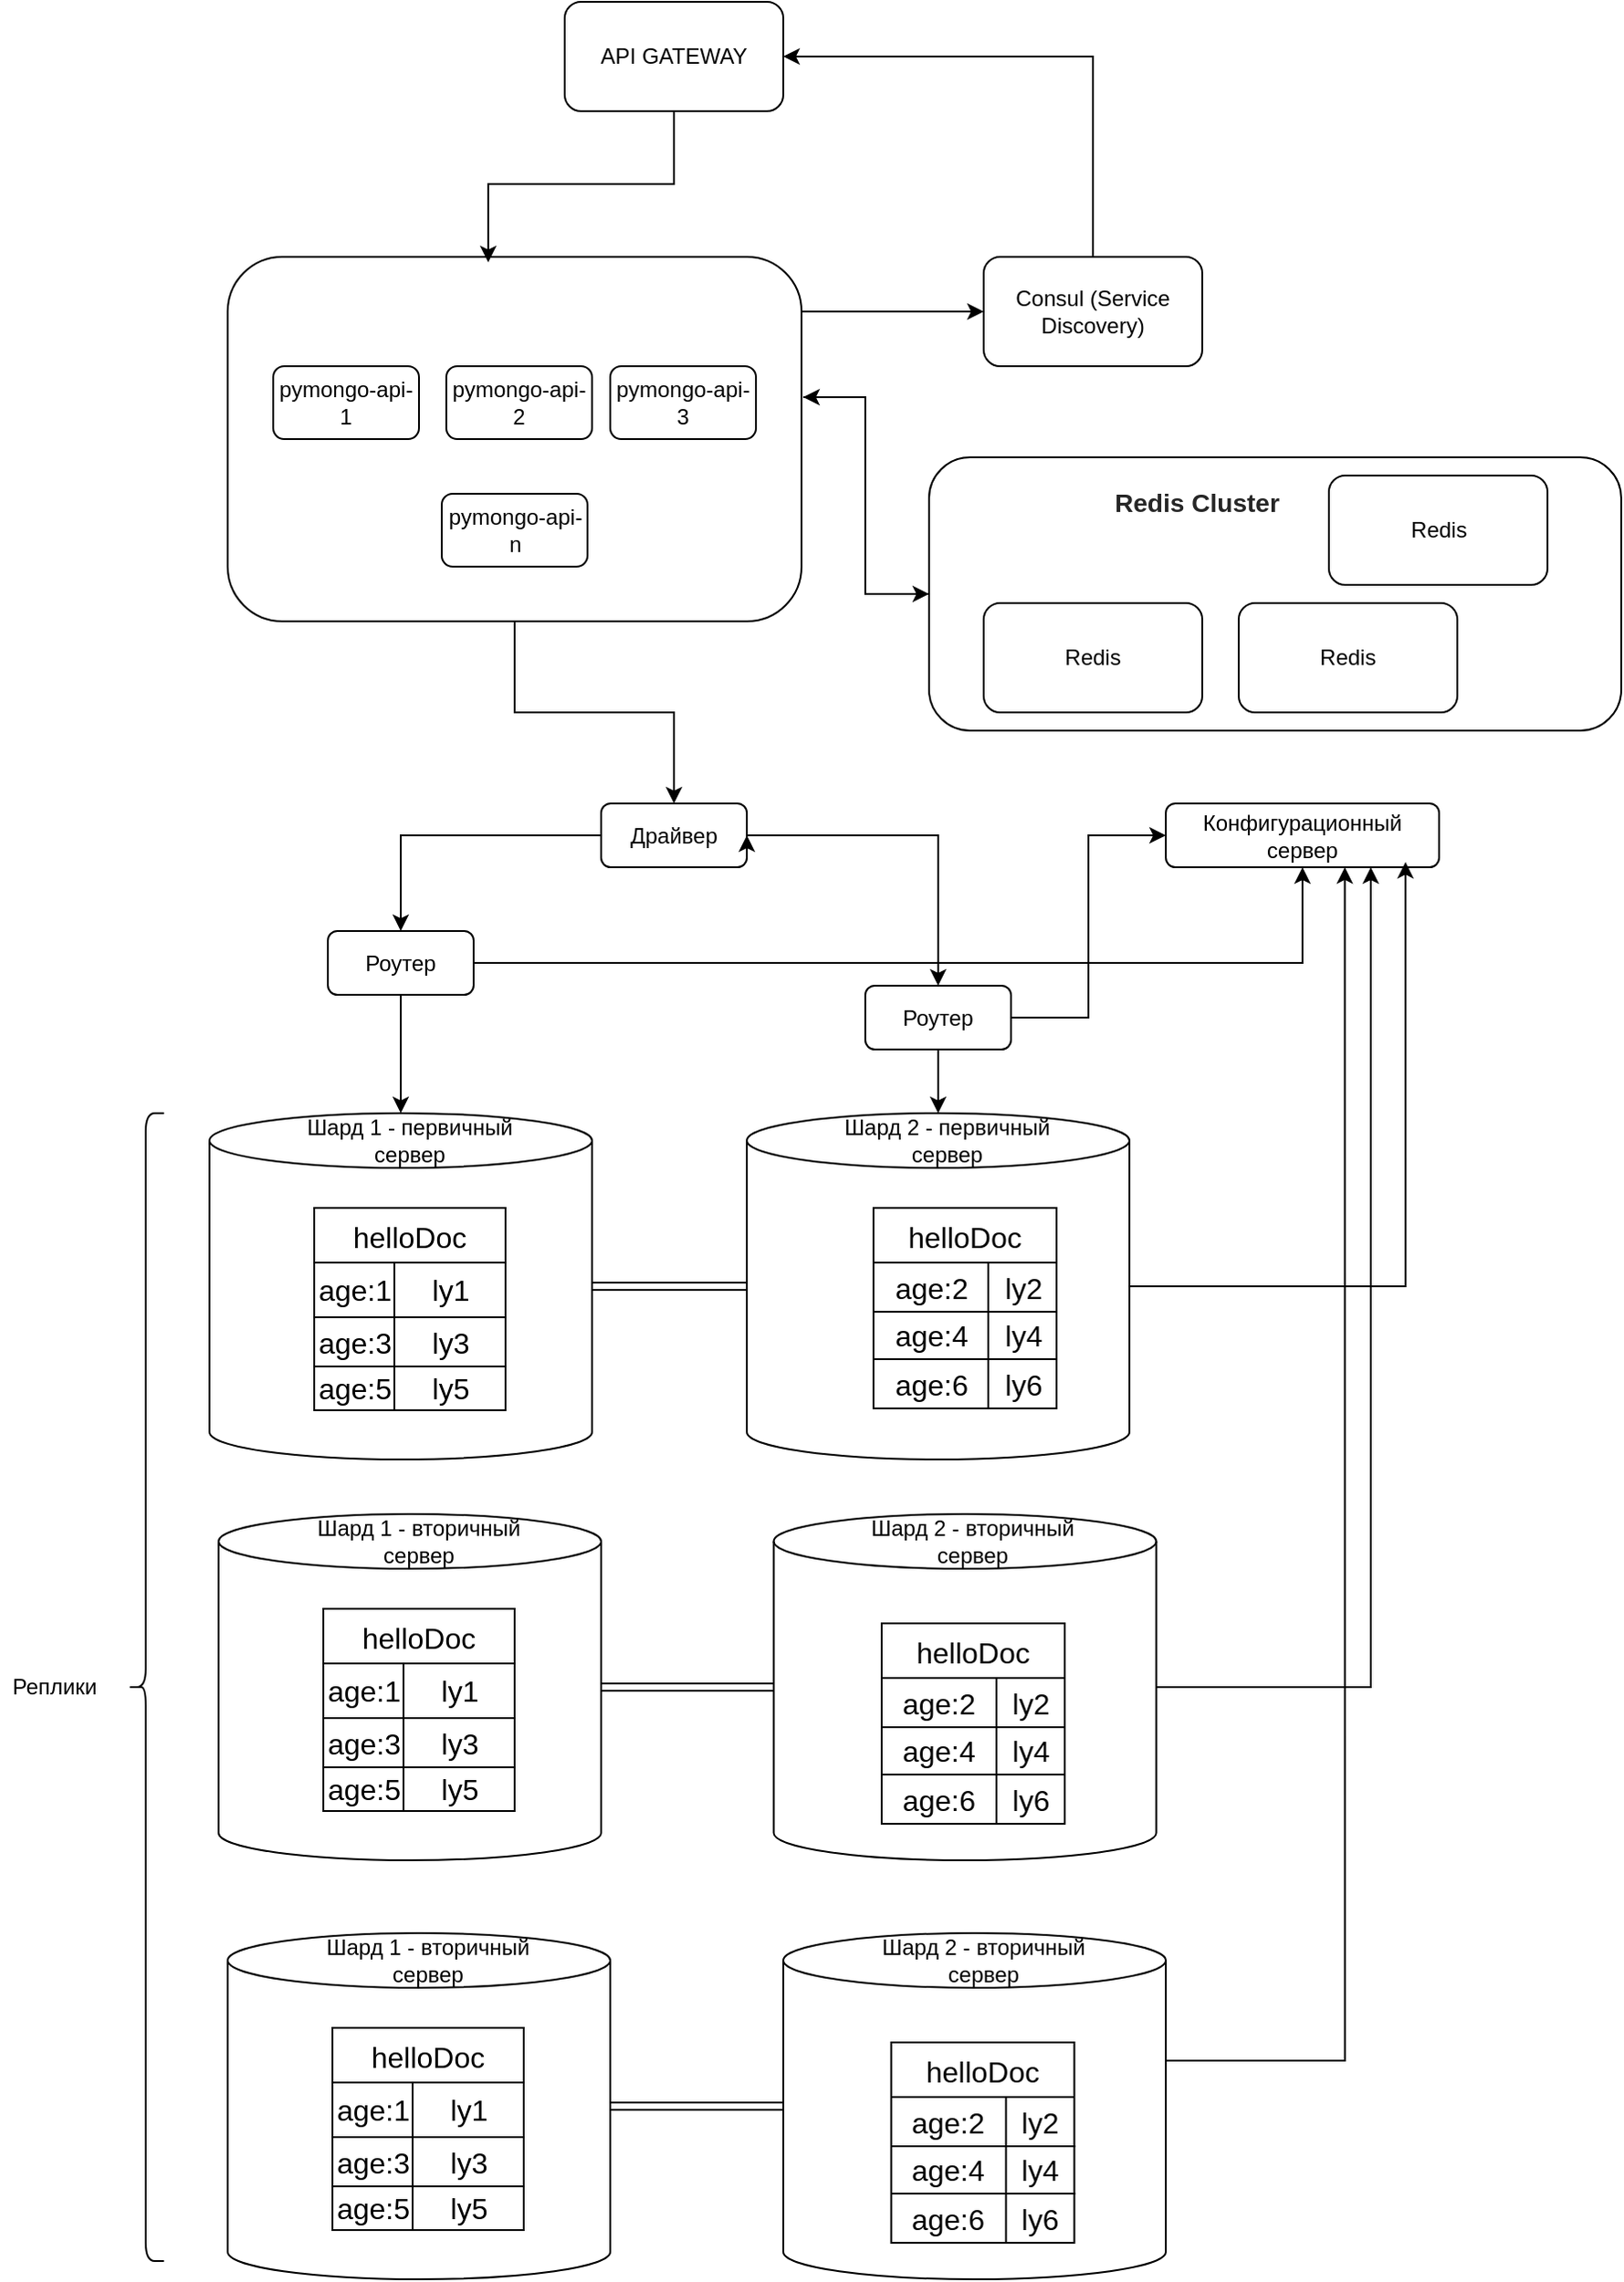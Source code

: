 <mxfile version="26.0.9">
  <diagram name="Page-1" id="-H_mtQnk-PTXWXPvYvuk">
    <mxGraphModel dx="1258" dy="2293" grid="1" gridSize="10" guides="1" tooltips="1" connect="1" arrows="1" fold="1" page="1" pageScale="1" pageWidth="1169" pageHeight="827" math="0" shadow="0">
      <root>
        <mxCell id="0" />
        <mxCell id="1" parent="0" />
        <mxCell id="Q93zhfyF3jCMq2FZPv7L-8" style="edgeStyle=orthogonalEdgeStyle;rounded=0;orthogonalLoop=1;jettySize=auto;html=1;" edge="1" parent="1" source="Q93zhfyF3jCMq2FZPv7L-2" target="Q93zhfyF3jCMq2FZPv7L-7">
          <mxGeometry relative="1" as="geometry">
            <Array as="points">
              <mxPoint x="570" y="-190" />
              <mxPoint x="570" y="-190" />
            </Array>
          </mxGeometry>
        </mxCell>
        <mxCell id="Q93zhfyF3jCMq2FZPv7L-2" value="" style="rounded=1;whiteSpace=wrap;html=1;" vertex="1" parent="1">
          <mxGeometry x="175" y="-220" width="315" height="200" as="geometry" />
        </mxCell>
        <mxCell id="MkLCPHEsa8idqYGvZBbp-2" value="" style="rounded=1;whiteSpace=wrap;html=1;" parent="1" vertex="1">
          <mxGeometry x="560" y="-110" width="380" height="150" as="geometry" />
        </mxCell>
        <mxCell id="ByMqFv9Bi4hKXvn-hJ8M-213" style="edgeStyle=orthogonalEdgeStyle;rounded=0;orthogonalLoop=1;jettySize=auto;html=1;shape=link;" parent="1" source="zA23MoTUsTF4_91t8viU-2" target="ByMqFv9Bi4hKXvn-hJ8M-105" edge="1">
          <mxGeometry relative="1" as="geometry" />
        </mxCell>
        <mxCell id="zA23MoTUsTF4_91t8viU-2" value="" style="shape=cylinder3;whiteSpace=wrap;html=1;boundedLbl=1;backgroundOutline=1;size=15;" parent="1" vertex="1">
          <mxGeometry x="165" y="250" width="210" height="190" as="geometry" />
        </mxCell>
        <mxCell id="ByMqFv9Bi4hKXvn-hJ8M-122" value="" style="edgeStyle=orthogonalEdgeStyle;rounded=0;orthogonalLoop=1;jettySize=auto;html=1;exitX=0.5;exitY=1;exitDx=0;exitDy=0;" parent="1" source="Q93zhfyF3jCMq2FZPv7L-2" target="ByMqFv9Bi4hKXvn-hJ8M-119" edge="1">
          <mxGeometry relative="1" as="geometry" />
        </mxCell>
        <mxCell id="MkLCPHEsa8idqYGvZBbp-6" style="edgeStyle=orthogonalEdgeStyle;rounded=0;orthogonalLoop=1;jettySize=auto;html=1;exitX=1.003;exitY=0.385;exitDx=0;exitDy=0;exitPerimeter=0;" parent="1" source="Q93zhfyF3jCMq2FZPv7L-2" target="MkLCPHEsa8idqYGvZBbp-2" edge="1">
          <mxGeometry relative="1" as="geometry">
            <mxPoint x="510" y="-139" as="sourcePoint" />
          </mxGeometry>
        </mxCell>
        <mxCell id="zA23MoTUsTF4_91t8viU-3" value="pymongo-api-3" style="rounded=1;whiteSpace=wrap;html=1;" parent="1" vertex="1">
          <mxGeometry x="385" y="-160" width="80" height="40" as="geometry" />
        </mxCell>
        <mxCell id="ByMqFv9Bi4hKXvn-hJ8M-29" value="helloDoc" style="shape=table;startSize=30;container=1;collapsible=0;childLayout=tableLayout;strokeColor=default;fontSize=16;" parent="1" vertex="1">
          <mxGeometry x="222.5" y="302" width="105" height="111" as="geometry" />
        </mxCell>
        <mxCell id="ByMqFv9Bi4hKXvn-hJ8M-30" value="" style="shape=tableRow;horizontal=0;startSize=0;swimlaneHead=0;swimlaneBody=0;strokeColor=inherit;top=0;left=0;bottom=0;right=0;collapsible=0;dropTarget=0;fillColor=none;points=[[0,0.5],[1,0.5]];portConstraint=eastwest;fontSize=16;" parent="ByMqFv9Bi4hKXvn-hJ8M-29" vertex="1">
          <mxGeometry y="30" width="105" height="30" as="geometry" />
        </mxCell>
        <mxCell id="ByMqFv9Bi4hKXvn-hJ8M-31" value="age:1" style="shape=partialRectangle;html=1;whiteSpace=wrap;connectable=0;strokeColor=inherit;overflow=hidden;fillColor=none;top=0;left=0;bottom=0;right=0;pointerEvents=1;fontSize=16;" parent="ByMqFv9Bi4hKXvn-hJ8M-30" vertex="1">
          <mxGeometry width="44" height="30" as="geometry">
            <mxRectangle width="44" height="30" as="alternateBounds" />
          </mxGeometry>
        </mxCell>
        <mxCell id="ByMqFv9Bi4hKXvn-hJ8M-32" value="ly1" style="shape=partialRectangle;html=1;whiteSpace=wrap;connectable=0;strokeColor=inherit;overflow=hidden;fillColor=none;top=0;left=0;bottom=0;right=0;pointerEvents=1;fontSize=16;" parent="ByMqFv9Bi4hKXvn-hJ8M-30" vertex="1">
          <mxGeometry x="44" width="61" height="30" as="geometry">
            <mxRectangle width="61" height="30" as="alternateBounds" />
          </mxGeometry>
        </mxCell>
        <mxCell id="ByMqFv9Bi4hKXvn-hJ8M-34" value="" style="shape=tableRow;horizontal=0;startSize=0;swimlaneHead=0;swimlaneBody=0;strokeColor=inherit;top=0;left=0;bottom=0;right=0;collapsible=0;dropTarget=0;fillColor=none;points=[[0,0.5],[1,0.5]];portConstraint=eastwest;fontSize=16;" parent="ByMqFv9Bi4hKXvn-hJ8M-29" vertex="1">
          <mxGeometry y="60" width="105" height="27" as="geometry" />
        </mxCell>
        <mxCell id="ByMqFv9Bi4hKXvn-hJ8M-35" value="age:3" style="shape=partialRectangle;html=1;whiteSpace=wrap;connectable=0;strokeColor=inherit;overflow=hidden;fillColor=none;top=0;left=0;bottom=0;right=0;pointerEvents=1;fontSize=16;" parent="ByMqFv9Bi4hKXvn-hJ8M-34" vertex="1">
          <mxGeometry width="44" height="27" as="geometry">
            <mxRectangle width="44" height="27" as="alternateBounds" />
          </mxGeometry>
        </mxCell>
        <mxCell id="ByMqFv9Bi4hKXvn-hJ8M-36" value="ly3" style="shape=partialRectangle;html=1;whiteSpace=wrap;connectable=0;strokeColor=inherit;overflow=hidden;fillColor=none;top=0;left=0;bottom=0;right=0;pointerEvents=1;fontSize=16;" parent="ByMqFv9Bi4hKXvn-hJ8M-34" vertex="1">
          <mxGeometry x="44" width="61" height="27" as="geometry">
            <mxRectangle width="61" height="27" as="alternateBounds" />
          </mxGeometry>
        </mxCell>
        <mxCell id="ByMqFv9Bi4hKXvn-hJ8M-38" value="" style="shape=tableRow;horizontal=0;startSize=0;swimlaneHead=0;swimlaneBody=0;strokeColor=inherit;top=0;left=0;bottom=0;right=0;collapsible=0;dropTarget=0;fillColor=none;points=[[0,0.5],[1,0.5]];portConstraint=eastwest;fontSize=16;" parent="ByMqFv9Bi4hKXvn-hJ8M-29" vertex="1">
          <mxGeometry y="87" width="105" height="24" as="geometry" />
        </mxCell>
        <mxCell id="ByMqFv9Bi4hKXvn-hJ8M-39" value="age:5" style="shape=partialRectangle;html=1;whiteSpace=wrap;connectable=0;strokeColor=inherit;overflow=hidden;fillColor=none;top=0;left=0;bottom=0;right=0;pointerEvents=1;fontSize=16;" parent="ByMqFv9Bi4hKXvn-hJ8M-38" vertex="1">
          <mxGeometry width="44" height="24" as="geometry">
            <mxRectangle width="44" height="24" as="alternateBounds" />
          </mxGeometry>
        </mxCell>
        <mxCell id="ByMqFv9Bi4hKXvn-hJ8M-40" value="ly5" style="shape=partialRectangle;html=1;whiteSpace=wrap;connectable=0;strokeColor=inherit;overflow=hidden;fillColor=none;top=0;left=0;bottom=0;right=0;pointerEvents=1;fontSize=16;" parent="ByMqFv9Bi4hKXvn-hJ8M-38" vertex="1">
          <mxGeometry x="44" width="61" height="24" as="geometry">
            <mxRectangle width="61" height="24" as="alternateBounds" />
          </mxGeometry>
        </mxCell>
        <mxCell id="ByMqFv9Bi4hKXvn-hJ8M-96" value="Шард 1 - первичный сервер" style="text;strokeColor=none;align=center;fillColor=none;html=1;verticalAlign=middle;whiteSpace=wrap;rounded=0;" parent="1" vertex="1">
          <mxGeometry x="205" y="250" width="140" height="30" as="geometry" />
        </mxCell>
        <mxCell id="ByMqFv9Bi4hKXvn-hJ8M-105" value="" style="shape=cylinder3;whiteSpace=wrap;html=1;boundedLbl=1;backgroundOutline=1;size=15;" parent="1" vertex="1">
          <mxGeometry x="460" y="250" width="210" height="190" as="geometry" />
        </mxCell>
        <mxCell id="ByMqFv9Bi4hKXvn-hJ8M-42" value="helloDoc" style="shape=table;startSize=30;container=1;collapsible=0;childLayout=tableLayout;strokeColor=default;fontSize=16;" parent="1" vertex="1">
          <mxGeometry x="529.5" y="302" width="100.5" height="110" as="geometry" />
        </mxCell>
        <mxCell id="ByMqFv9Bi4hKXvn-hJ8M-58" value="" style="shape=tableRow;horizontal=0;startSize=0;swimlaneHead=0;swimlaneBody=0;strokeColor=inherit;top=0;left=0;bottom=0;right=0;collapsible=0;dropTarget=0;fillColor=none;points=[[0,0.5],[1,0.5]];portConstraint=eastwest;fontSize=16;" parent="ByMqFv9Bi4hKXvn-hJ8M-42" vertex="1">
          <mxGeometry y="30" width="100.5" height="27" as="geometry" />
        </mxCell>
        <mxCell id="ByMqFv9Bi4hKXvn-hJ8M-59" value="age:2" style="shape=partialRectangle;html=1;whiteSpace=wrap;connectable=0;strokeColor=inherit;overflow=hidden;fillColor=none;top=0;left=0;bottom=0;right=0;pointerEvents=1;fontSize=16;" parent="ByMqFv9Bi4hKXvn-hJ8M-58" vertex="1">
          <mxGeometry width="63" height="27" as="geometry">
            <mxRectangle width="63" height="27" as="alternateBounds" />
          </mxGeometry>
        </mxCell>
        <mxCell id="ByMqFv9Bi4hKXvn-hJ8M-60" value="ly2" style="shape=partialRectangle;html=1;whiteSpace=wrap;connectable=0;strokeColor=inherit;overflow=hidden;fillColor=none;top=0;left=0;bottom=0;right=0;pointerEvents=1;fontSize=16;" parent="ByMqFv9Bi4hKXvn-hJ8M-58" vertex="1">
          <mxGeometry x="63" width="38" height="27" as="geometry">
            <mxRectangle width="38" height="27" as="alternateBounds" />
          </mxGeometry>
        </mxCell>
        <mxCell id="ByMqFv9Bi4hKXvn-hJ8M-47" value="" style="shape=tableRow;horizontal=0;startSize=0;swimlaneHead=0;swimlaneBody=0;strokeColor=inherit;top=0;left=0;bottom=0;right=0;collapsible=0;dropTarget=0;fillColor=none;points=[[0,0.5],[1,0.5]];portConstraint=eastwest;fontSize=16;" parent="ByMqFv9Bi4hKXvn-hJ8M-42" vertex="1">
          <mxGeometry y="57" width="100.5" height="26" as="geometry" />
        </mxCell>
        <mxCell id="ByMqFv9Bi4hKXvn-hJ8M-48" value="age:4" style="shape=partialRectangle;html=1;whiteSpace=wrap;connectable=0;strokeColor=inherit;overflow=hidden;fillColor=none;top=0;left=0;bottom=0;right=0;pointerEvents=1;fontSize=16;" parent="ByMqFv9Bi4hKXvn-hJ8M-47" vertex="1">
          <mxGeometry width="63" height="26" as="geometry">
            <mxRectangle width="63" height="26" as="alternateBounds" />
          </mxGeometry>
        </mxCell>
        <mxCell id="ByMqFv9Bi4hKXvn-hJ8M-49" value="ly4" style="shape=partialRectangle;html=1;whiteSpace=wrap;connectable=0;strokeColor=inherit;overflow=hidden;fillColor=none;top=0;left=0;bottom=0;right=0;pointerEvents=1;fontSize=16;" parent="ByMqFv9Bi4hKXvn-hJ8M-47" vertex="1">
          <mxGeometry x="63" width="38" height="26" as="geometry">
            <mxRectangle width="38" height="26" as="alternateBounds" />
          </mxGeometry>
        </mxCell>
        <mxCell id="ByMqFv9Bi4hKXvn-hJ8M-51" value="" style="shape=tableRow;horizontal=0;startSize=0;swimlaneHead=0;swimlaneBody=0;strokeColor=inherit;top=0;left=0;bottom=0;right=0;collapsible=0;dropTarget=0;fillColor=none;points=[[0,0.5],[1,0.5]];portConstraint=eastwest;fontSize=16;" parent="ByMqFv9Bi4hKXvn-hJ8M-42" vertex="1">
          <mxGeometry y="83" width="100.5" height="27" as="geometry" />
        </mxCell>
        <mxCell id="ByMqFv9Bi4hKXvn-hJ8M-52" value="age:6" style="shape=partialRectangle;html=1;whiteSpace=wrap;connectable=0;strokeColor=inherit;overflow=hidden;fillColor=none;top=0;left=0;bottom=0;right=0;pointerEvents=1;fontSize=16;" parent="ByMqFv9Bi4hKXvn-hJ8M-51" vertex="1">
          <mxGeometry width="63" height="27" as="geometry">
            <mxRectangle width="63" height="27" as="alternateBounds" />
          </mxGeometry>
        </mxCell>
        <mxCell id="ByMqFv9Bi4hKXvn-hJ8M-53" value="ly6" style="shape=partialRectangle;html=1;whiteSpace=wrap;connectable=0;strokeColor=inherit;overflow=hidden;fillColor=none;top=0;left=0;bottom=0;right=0;pointerEvents=1;fontSize=16;" parent="ByMqFv9Bi4hKXvn-hJ8M-51" vertex="1">
          <mxGeometry x="63" width="38" height="27" as="geometry">
            <mxRectangle width="38" height="27" as="alternateBounds" />
          </mxGeometry>
        </mxCell>
        <mxCell id="ByMqFv9Bi4hKXvn-hJ8M-123" style="edgeStyle=orthogonalEdgeStyle;rounded=0;orthogonalLoop=1;jettySize=auto;html=1;" parent="1" source="ByMqFv9Bi4hKXvn-hJ8M-119" target="ByMqFv9Bi4hKXvn-hJ8M-120" edge="1">
          <mxGeometry relative="1" as="geometry" />
        </mxCell>
        <mxCell id="ByMqFv9Bi4hKXvn-hJ8M-125" style="edgeStyle=orthogonalEdgeStyle;rounded=0;orthogonalLoop=1;jettySize=auto;html=1;entryX=0.5;entryY=0;entryDx=0;entryDy=0;" parent="1" source="ByMqFv9Bi4hKXvn-hJ8M-119" target="ByMqFv9Bi4hKXvn-hJ8M-121" edge="1">
          <mxGeometry relative="1" as="geometry" />
        </mxCell>
        <mxCell id="ByMqFv9Bi4hKXvn-hJ8M-119" value="Драйвер" style="rounded=1;whiteSpace=wrap;html=1;" parent="1" vertex="1">
          <mxGeometry x="380" y="80" width="80" height="35" as="geometry" />
        </mxCell>
        <mxCell id="ByMqFv9Bi4hKXvn-hJ8M-127" style="edgeStyle=orthogonalEdgeStyle;rounded=0;orthogonalLoop=1;jettySize=auto;html=1;" parent="1" source="ByMqFv9Bi4hKXvn-hJ8M-120" target="zA23MoTUsTF4_91t8viU-2" edge="1">
          <mxGeometry relative="1" as="geometry" />
        </mxCell>
        <mxCell id="ByMqFv9Bi4hKXvn-hJ8M-120" value="Роутер" style="rounded=1;whiteSpace=wrap;html=1;" parent="1" vertex="1">
          <mxGeometry x="230" y="150" width="80" height="35" as="geometry" />
        </mxCell>
        <mxCell id="ByMqFv9Bi4hKXvn-hJ8M-128" style="edgeStyle=orthogonalEdgeStyle;rounded=0;orthogonalLoop=1;jettySize=auto;html=1;" parent="1" source="ByMqFv9Bi4hKXvn-hJ8M-121" target="ByMqFv9Bi4hKXvn-hJ8M-105" edge="1">
          <mxGeometry relative="1" as="geometry" />
        </mxCell>
        <mxCell id="ByMqFv9Bi4hKXvn-hJ8M-131" style="edgeStyle=orthogonalEdgeStyle;rounded=0;orthogonalLoop=1;jettySize=auto;html=1;entryX=0;entryY=0.5;entryDx=0;entryDy=0;" parent="1" source="ByMqFv9Bi4hKXvn-hJ8M-121" target="ByMqFv9Bi4hKXvn-hJ8M-129" edge="1">
          <mxGeometry relative="1" as="geometry" />
        </mxCell>
        <mxCell id="ByMqFv9Bi4hKXvn-hJ8M-121" value="Роутер" style="rounded=1;whiteSpace=wrap;html=1;" parent="1" vertex="1">
          <mxGeometry x="525" y="180" width="80" height="35" as="geometry" />
        </mxCell>
        <mxCell id="ByMqFv9Bi4hKXvn-hJ8M-124" style="edgeStyle=orthogonalEdgeStyle;rounded=0;orthogonalLoop=1;jettySize=auto;html=1;exitX=1;exitY=0.75;exitDx=0;exitDy=0;entryX=1;entryY=0.5;entryDx=0;entryDy=0;" parent="1" source="ByMqFv9Bi4hKXvn-hJ8M-119" target="ByMqFv9Bi4hKXvn-hJ8M-119" edge="1">
          <mxGeometry relative="1" as="geometry" />
        </mxCell>
        <mxCell id="ByMqFv9Bi4hKXvn-hJ8M-129" value="Конфигурационный сервер" style="rounded=1;whiteSpace=wrap;html=1;" parent="1" vertex="1">
          <mxGeometry x="690" y="80" width="150" height="35" as="geometry" />
        </mxCell>
        <mxCell id="ByMqFv9Bi4hKXvn-hJ8M-133" style="edgeStyle=orthogonalEdgeStyle;rounded=0;orthogonalLoop=1;jettySize=auto;html=1;entryX=0.5;entryY=1;entryDx=0;entryDy=0;exitX=1;exitY=0.5;exitDx=0;exitDy=0;" parent="1" source="ByMqFv9Bi4hKXvn-hJ8M-120" target="ByMqFv9Bi4hKXvn-hJ8M-129" edge="1">
          <mxGeometry relative="1" as="geometry">
            <mxPoint x="310" y="199.724" as="sourcePoint" />
            <mxPoint x="772.95" y="150.0" as="targetPoint" />
          </mxGeometry>
        </mxCell>
        <mxCell id="ByMqFv9Bi4hKXvn-hJ8M-134" style="edgeStyle=orthogonalEdgeStyle;rounded=0;orthogonalLoop=1;jettySize=auto;html=1;entryX=0.877;entryY=0.917;entryDx=0;entryDy=0;entryPerimeter=0;" parent="1" source="ByMqFv9Bi4hKXvn-hJ8M-105" target="ByMqFv9Bi4hKXvn-hJ8M-129" edge="1">
          <mxGeometry relative="1" as="geometry" />
        </mxCell>
        <mxCell id="ByMqFv9Bi4hKXvn-hJ8M-150" value="" style="shape=cylinder3;whiteSpace=wrap;html=1;boundedLbl=1;backgroundOutline=1;size=15;" parent="1" vertex="1">
          <mxGeometry x="170" y="470" width="210" height="190" as="geometry" />
        </mxCell>
        <mxCell id="ByMqFv9Bi4hKXvn-hJ8M-151" value="helloDoc" style="shape=table;startSize=30;container=1;collapsible=0;childLayout=tableLayout;strokeColor=default;fontSize=16;" parent="1" vertex="1">
          <mxGeometry x="227.5" y="522" width="105" height="111" as="geometry" />
        </mxCell>
        <mxCell id="ByMqFv9Bi4hKXvn-hJ8M-152" value="" style="shape=tableRow;horizontal=0;startSize=0;swimlaneHead=0;swimlaneBody=0;strokeColor=inherit;top=0;left=0;bottom=0;right=0;collapsible=0;dropTarget=0;fillColor=none;points=[[0,0.5],[1,0.5]];portConstraint=eastwest;fontSize=16;" parent="ByMqFv9Bi4hKXvn-hJ8M-151" vertex="1">
          <mxGeometry y="30" width="105" height="30" as="geometry" />
        </mxCell>
        <mxCell id="ByMqFv9Bi4hKXvn-hJ8M-153" value="age:1" style="shape=partialRectangle;html=1;whiteSpace=wrap;connectable=0;strokeColor=inherit;overflow=hidden;fillColor=none;top=0;left=0;bottom=0;right=0;pointerEvents=1;fontSize=16;" parent="ByMqFv9Bi4hKXvn-hJ8M-152" vertex="1">
          <mxGeometry width="44" height="30" as="geometry">
            <mxRectangle width="44" height="30" as="alternateBounds" />
          </mxGeometry>
        </mxCell>
        <mxCell id="ByMqFv9Bi4hKXvn-hJ8M-154" value="ly1" style="shape=partialRectangle;html=1;whiteSpace=wrap;connectable=0;strokeColor=inherit;overflow=hidden;fillColor=none;top=0;left=0;bottom=0;right=0;pointerEvents=1;fontSize=16;" parent="ByMqFv9Bi4hKXvn-hJ8M-152" vertex="1">
          <mxGeometry x="44" width="61" height="30" as="geometry">
            <mxRectangle width="61" height="30" as="alternateBounds" />
          </mxGeometry>
        </mxCell>
        <mxCell id="ByMqFv9Bi4hKXvn-hJ8M-155" value="" style="shape=tableRow;horizontal=0;startSize=0;swimlaneHead=0;swimlaneBody=0;strokeColor=inherit;top=0;left=0;bottom=0;right=0;collapsible=0;dropTarget=0;fillColor=none;points=[[0,0.5],[1,0.5]];portConstraint=eastwest;fontSize=16;" parent="ByMqFv9Bi4hKXvn-hJ8M-151" vertex="1">
          <mxGeometry y="60" width="105" height="27" as="geometry" />
        </mxCell>
        <mxCell id="ByMqFv9Bi4hKXvn-hJ8M-156" value="age:3" style="shape=partialRectangle;html=1;whiteSpace=wrap;connectable=0;strokeColor=inherit;overflow=hidden;fillColor=none;top=0;left=0;bottom=0;right=0;pointerEvents=1;fontSize=16;" parent="ByMqFv9Bi4hKXvn-hJ8M-155" vertex="1">
          <mxGeometry width="44" height="27" as="geometry">
            <mxRectangle width="44" height="27" as="alternateBounds" />
          </mxGeometry>
        </mxCell>
        <mxCell id="ByMqFv9Bi4hKXvn-hJ8M-157" value="ly3" style="shape=partialRectangle;html=1;whiteSpace=wrap;connectable=0;strokeColor=inherit;overflow=hidden;fillColor=none;top=0;left=0;bottom=0;right=0;pointerEvents=1;fontSize=16;" parent="ByMqFv9Bi4hKXvn-hJ8M-155" vertex="1">
          <mxGeometry x="44" width="61" height="27" as="geometry">
            <mxRectangle width="61" height="27" as="alternateBounds" />
          </mxGeometry>
        </mxCell>
        <mxCell id="ByMqFv9Bi4hKXvn-hJ8M-158" value="" style="shape=tableRow;horizontal=0;startSize=0;swimlaneHead=0;swimlaneBody=0;strokeColor=inherit;top=0;left=0;bottom=0;right=0;collapsible=0;dropTarget=0;fillColor=none;points=[[0,0.5],[1,0.5]];portConstraint=eastwest;fontSize=16;" parent="ByMqFv9Bi4hKXvn-hJ8M-151" vertex="1">
          <mxGeometry y="87" width="105" height="24" as="geometry" />
        </mxCell>
        <mxCell id="ByMqFv9Bi4hKXvn-hJ8M-159" value="age:5" style="shape=partialRectangle;html=1;whiteSpace=wrap;connectable=0;strokeColor=inherit;overflow=hidden;fillColor=none;top=0;left=0;bottom=0;right=0;pointerEvents=1;fontSize=16;" parent="ByMqFv9Bi4hKXvn-hJ8M-158" vertex="1">
          <mxGeometry width="44" height="24" as="geometry">
            <mxRectangle width="44" height="24" as="alternateBounds" />
          </mxGeometry>
        </mxCell>
        <mxCell id="ByMqFv9Bi4hKXvn-hJ8M-160" value="ly5" style="shape=partialRectangle;html=1;whiteSpace=wrap;connectable=0;strokeColor=inherit;overflow=hidden;fillColor=none;top=0;left=0;bottom=0;right=0;pointerEvents=1;fontSize=16;" parent="ByMqFv9Bi4hKXvn-hJ8M-158" vertex="1">
          <mxGeometry x="44" width="61" height="24" as="geometry">
            <mxRectangle width="61" height="24" as="alternateBounds" />
          </mxGeometry>
        </mxCell>
        <mxCell id="ByMqFv9Bi4hKXvn-hJ8M-161" value="Шард 1 - вторичный сервер" style="text;strokeColor=none;align=center;fillColor=none;html=1;verticalAlign=middle;whiteSpace=wrap;rounded=0;" parent="1" vertex="1">
          <mxGeometry x="210" y="470" width="140" height="30" as="geometry" />
        </mxCell>
        <mxCell id="ByMqFv9Bi4hKXvn-hJ8M-217" style="edgeStyle=orthogonalEdgeStyle;rounded=0;orthogonalLoop=1;jettySize=auto;html=1;shape=link;" parent="1" source="ByMqFv9Bi4hKXvn-hJ8M-162" target="ByMqFv9Bi4hKXvn-hJ8M-199" edge="1">
          <mxGeometry relative="1" as="geometry" />
        </mxCell>
        <mxCell id="ByMqFv9Bi4hKXvn-hJ8M-162" value="" style="shape=cylinder3;whiteSpace=wrap;html=1;boundedLbl=1;backgroundOutline=1;size=15;" parent="1" vertex="1">
          <mxGeometry x="175" y="700" width="210" height="190" as="geometry" />
        </mxCell>
        <mxCell id="ByMqFv9Bi4hKXvn-hJ8M-163" value="helloDoc" style="shape=table;startSize=30;container=1;collapsible=0;childLayout=tableLayout;strokeColor=default;fontSize=16;" parent="1" vertex="1">
          <mxGeometry x="232.5" y="752" width="105" height="111" as="geometry" />
        </mxCell>
        <mxCell id="ByMqFv9Bi4hKXvn-hJ8M-164" value="" style="shape=tableRow;horizontal=0;startSize=0;swimlaneHead=0;swimlaneBody=0;strokeColor=inherit;top=0;left=0;bottom=0;right=0;collapsible=0;dropTarget=0;fillColor=none;points=[[0,0.5],[1,0.5]];portConstraint=eastwest;fontSize=16;" parent="ByMqFv9Bi4hKXvn-hJ8M-163" vertex="1">
          <mxGeometry y="30" width="105" height="30" as="geometry" />
        </mxCell>
        <mxCell id="ByMqFv9Bi4hKXvn-hJ8M-165" value="age:1" style="shape=partialRectangle;html=1;whiteSpace=wrap;connectable=0;strokeColor=inherit;overflow=hidden;fillColor=none;top=0;left=0;bottom=0;right=0;pointerEvents=1;fontSize=16;" parent="ByMqFv9Bi4hKXvn-hJ8M-164" vertex="1">
          <mxGeometry width="44" height="30" as="geometry">
            <mxRectangle width="44" height="30" as="alternateBounds" />
          </mxGeometry>
        </mxCell>
        <mxCell id="ByMqFv9Bi4hKXvn-hJ8M-166" value="ly1" style="shape=partialRectangle;html=1;whiteSpace=wrap;connectable=0;strokeColor=inherit;overflow=hidden;fillColor=none;top=0;left=0;bottom=0;right=0;pointerEvents=1;fontSize=16;" parent="ByMqFv9Bi4hKXvn-hJ8M-164" vertex="1">
          <mxGeometry x="44" width="61" height="30" as="geometry">
            <mxRectangle width="61" height="30" as="alternateBounds" />
          </mxGeometry>
        </mxCell>
        <mxCell id="ByMqFv9Bi4hKXvn-hJ8M-167" value="" style="shape=tableRow;horizontal=0;startSize=0;swimlaneHead=0;swimlaneBody=0;strokeColor=inherit;top=0;left=0;bottom=0;right=0;collapsible=0;dropTarget=0;fillColor=none;points=[[0,0.5],[1,0.5]];portConstraint=eastwest;fontSize=16;" parent="ByMqFv9Bi4hKXvn-hJ8M-163" vertex="1">
          <mxGeometry y="60" width="105" height="27" as="geometry" />
        </mxCell>
        <mxCell id="ByMqFv9Bi4hKXvn-hJ8M-168" value="age:3" style="shape=partialRectangle;html=1;whiteSpace=wrap;connectable=0;strokeColor=inherit;overflow=hidden;fillColor=none;top=0;left=0;bottom=0;right=0;pointerEvents=1;fontSize=16;" parent="ByMqFv9Bi4hKXvn-hJ8M-167" vertex="1">
          <mxGeometry width="44" height="27" as="geometry">
            <mxRectangle width="44" height="27" as="alternateBounds" />
          </mxGeometry>
        </mxCell>
        <mxCell id="ByMqFv9Bi4hKXvn-hJ8M-169" value="ly3" style="shape=partialRectangle;html=1;whiteSpace=wrap;connectable=0;strokeColor=inherit;overflow=hidden;fillColor=none;top=0;left=0;bottom=0;right=0;pointerEvents=1;fontSize=16;" parent="ByMqFv9Bi4hKXvn-hJ8M-167" vertex="1">
          <mxGeometry x="44" width="61" height="27" as="geometry">
            <mxRectangle width="61" height="27" as="alternateBounds" />
          </mxGeometry>
        </mxCell>
        <mxCell id="ByMqFv9Bi4hKXvn-hJ8M-170" value="" style="shape=tableRow;horizontal=0;startSize=0;swimlaneHead=0;swimlaneBody=0;strokeColor=inherit;top=0;left=0;bottom=0;right=0;collapsible=0;dropTarget=0;fillColor=none;points=[[0,0.5],[1,0.5]];portConstraint=eastwest;fontSize=16;" parent="ByMqFv9Bi4hKXvn-hJ8M-163" vertex="1">
          <mxGeometry y="87" width="105" height="24" as="geometry" />
        </mxCell>
        <mxCell id="ByMqFv9Bi4hKXvn-hJ8M-171" value="age:5" style="shape=partialRectangle;html=1;whiteSpace=wrap;connectable=0;strokeColor=inherit;overflow=hidden;fillColor=none;top=0;left=0;bottom=0;right=0;pointerEvents=1;fontSize=16;" parent="ByMqFv9Bi4hKXvn-hJ8M-170" vertex="1">
          <mxGeometry width="44" height="24" as="geometry">
            <mxRectangle width="44" height="24" as="alternateBounds" />
          </mxGeometry>
        </mxCell>
        <mxCell id="ByMqFv9Bi4hKXvn-hJ8M-172" value="ly5" style="shape=partialRectangle;html=1;whiteSpace=wrap;connectable=0;strokeColor=inherit;overflow=hidden;fillColor=none;top=0;left=0;bottom=0;right=0;pointerEvents=1;fontSize=16;" parent="ByMqFv9Bi4hKXvn-hJ8M-170" vertex="1">
          <mxGeometry x="44" width="61" height="24" as="geometry">
            <mxRectangle width="61" height="24" as="alternateBounds" />
          </mxGeometry>
        </mxCell>
        <mxCell id="ByMqFv9Bi4hKXvn-hJ8M-173" value="Шард 1 - вторичный сервер" style="text;strokeColor=none;align=center;fillColor=none;html=1;verticalAlign=middle;whiteSpace=wrap;rounded=0;" parent="1" vertex="1">
          <mxGeometry x="215" y="700" width="140" height="30" as="geometry" />
        </mxCell>
        <mxCell id="ByMqFv9Bi4hKXvn-hJ8M-174" value="Шард 2 - первичный сервер" style="text;strokeColor=none;align=center;fillColor=none;html=1;verticalAlign=middle;whiteSpace=wrap;rounded=0;" parent="1" vertex="1">
          <mxGeometry x="500" y="250" width="140" height="30" as="geometry" />
        </mxCell>
        <mxCell id="ByMqFv9Bi4hKXvn-hJ8M-211" style="edgeStyle=orthogonalEdgeStyle;rounded=0;orthogonalLoop=1;jettySize=auto;html=1;entryX=0.75;entryY=1;entryDx=0;entryDy=0;" parent="1" source="ByMqFv9Bi4hKXvn-hJ8M-187" target="ByMqFv9Bi4hKXvn-hJ8M-129" edge="1">
          <mxGeometry relative="1" as="geometry" />
        </mxCell>
        <mxCell id="ByMqFv9Bi4hKXvn-hJ8M-187" value="" style="shape=cylinder3;whiteSpace=wrap;html=1;boundedLbl=1;backgroundOutline=1;size=15;" parent="1" vertex="1">
          <mxGeometry x="474.75" y="470" width="210" height="190" as="geometry" />
        </mxCell>
        <mxCell id="ByMqFv9Bi4hKXvn-hJ8M-188" value="Шард 2 - вторичный сервер" style="text;strokeColor=none;align=center;fillColor=none;html=1;verticalAlign=middle;whiteSpace=wrap;rounded=0;" parent="1" vertex="1">
          <mxGeometry x="514.25" y="470" width="140" height="30" as="geometry" />
        </mxCell>
        <mxCell id="ByMqFv9Bi4hKXvn-hJ8M-189" value="helloDoc" style="shape=table;startSize=30;container=1;collapsible=0;childLayout=tableLayout;strokeColor=default;fontSize=16;" parent="1" vertex="1">
          <mxGeometry x="534" y="530" width="100.5" height="110" as="geometry" />
        </mxCell>
        <mxCell id="ByMqFv9Bi4hKXvn-hJ8M-190" value="" style="shape=tableRow;horizontal=0;startSize=0;swimlaneHead=0;swimlaneBody=0;strokeColor=inherit;top=0;left=0;bottom=0;right=0;collapsible=0;dropTarget=0;fillColor=none;points=[[0,0.5],[1,0.5]];portConstraint=eastwest;fontSize=16;" parent="ByMqFv9Bi4hKXvn-hJ8M-189" vertex="1">
          <mxGeometry y="30" width="100.5" height="27" as="geometry" />
        </mxCell>
        <mxCell id="ByMqFv9Bi4hKXvn-hJ8M-191" value="age:2" style="shape=partialRectangle;html=1;whiteSpace=wrap;connectable=0;strokeColor=inherit;overflow=hidden;fillColor=none;top=0;left=0;bottom=0;right=0;pointerEvents=1;fontSize=16;" parent="ByMqFv9Bi4hKXvn-hJ8M-190" vertex="1">
          <mxGeometry width="63" height="27" as="geometry">
            <mxRectangle width="63" height="27" as="alternateBounds" />
          </mxGeometry>
        </mxCell>
        <mxCell id="ByMqFv9Bi4hKXvn-hJ8M-192" value="ly2" style="shape=partialRectangle;html=1;whiteSpace=wrap;connectable=0;strokeColor=inherit;overflow=hidden;fillColor=none;top=0;left=0;bottom=0;right=0;pointerEvents=1;fontSize=16;" parent="ByMqFv9Bi4hKXvn-hJ8M-190" vertex="1">
          <mxGeometry x="63" width="38" height="27" as="geometry">
            <mxRectangle width="38" height="27" as="alternateBounds" />
          </mxGeometry>
        </mxCell>
        <mxCell id="ByMqFv9Bi4hKXvn-hJ8M-193" value="" style="shape=tableRow;horizontal=0;startSize=0;swimlaneHead=0;swimlaneBody=0;strokeColor=inherit;top=0;left=0;bottom=0;right=0;collapsible=0;dropTarget=0;fillColor=none;points=[[0,0.5],[1,0.5]];portConstraint=eastwest;fontSize=16;" parent="ByMqFv9Bi4hKXvn-hJ8M-189" vertex="1">
          <mxGeometry y="57" width="100.5" height="26" as="geometry" />
        </mxCell>
        <mxCell id="ByMqFv9Bi4hKXvn-hJ8M-194" value="age:4" style="shape=partialRectangle;html=1;whiteSpace=wrap;connectable=0;strokeColor=inherit;overflow=hidden;fillColor=none;top=0;left=0;bottom=0;right=0;pointerEvents=1;fontSize=16;" parent="ByMqFv9Bi4hKXvn-hJ8M-193" vertex="1">
          <mxGeometry width="63" height="26" as="geometry">
            <mxRectangle width="63" height="26" as="alternateBounds" />
          </mxGeometry>
        </mxCell>
        <mxCell id="ByMqFv9Bi4hKXvn-hJ8M-195" value="ly4" style="shape=partialRectangle;html=1;whiteSpace=wrap;connectable=0;strokeColor=inherit;overflow=hidden;fillColor=none;top=0;left=0;bottom=0;right=0;pointerEvents=1;fontSize=16;" parent="ByMqFv9Bi4hKXvn-hJ8M-193" vertex="1">
          <mxGeometry x="63" width="38" height="26" as="geometry">
            <mxRectangle width="38" height="26" as="alternateBounds" />
          </mxGeometry>
        </mxCell>
        <mxCell id="ByMqFv9Bi4hKXvn-hJ8M-196" value="" style="shape=tableRow;horizontal=0;startSize=0;swimlaneHead=0;swimlaneBody=0;strokeColor=inherit;top=0;left=0;bottom=0;right=0;collapsible=0;dropTarget=0;fillColor=none;points=[[0,0.5],[1,0.5]];portConstraint=eastwest;fontSize=16;" parent="ByMqFv9Bi4hKXvn-hJ8M-189" vertex="1">
          <mxGeometry y="83" width="100.5" height="27" as="geometry" />
        </mxCell>
        <mxCell id="ByMqFv9Bi4hKXvn-hJ8M-197" value="age:6" style="shape=partialRectangle;html=1;whiteSpace=wrap;connectable=0;strokeColor=inherit;overflow=hidden;fillColor=none;top=0;left=0;bottom=0;right=0;pointerEvents=1;fontSize=16;" parent="ByMqFv9Bi4hKXvn-hJ8M-196" vertex="1">
          <mxGeometry width="63" height="27" as="geometry">
            <mxRectangle width="63" height="27" as="alternateBounds" />
          </mxGeometry>
        </mxCell>
        <mxCell id="ByMqFv9Bi4hKXvn-hJ8M-198" value="ly6" style="shape=partialRectangle;html=1;whiteSpace=wrap;connectable=0;strokeColor=inherit;overflow=hidden;fillColor=none;top=0;left=0;bottom=0;right=0;pointerEvents=1;fontSize=16;" parent="ByMqFv9Bi4hKXvn-hJ8M-196" vertex="1">
          <mxGeometry x="63" width="38" height="27" as="geometry">
            <mxRectangle width="38" height="27" as="alternateBounds" />
          </mxGeometry>
        </mxCell>
        <mxCell id="ByMqFv9Bi4hKXvn-hJ8M-199" value="" style="shape=cylinder3;whiteSpace=wrap;html=1;boundedLbl=1;backgroundOutline=1;size=15;" parent="1" vertex="1">
          <mxGeometry x="480" y="700" width="210" height="190" as="geometry" />
        </mxCell>
        <mxCell id="ByMqFv9Bi4hKXvn-hJ8M-200" value="Шард 2 - вторичный сервер" style="text;strokeColor=none;align=center;fillColor=none;html=1;verticalAlign=middle;whiteSpace=wrap;rounded=0;" parent="1" vertex="1">
          <mxGeometry x="519.5" y="700" width="140" height="30" as="geometry" />
        </mxCell>
        <mxCell id="ByMqFv9Bi4hKXvn-hJ8M-201" value="helloDoc" style="shape=table;startSize=30;container=1;collapsible=0;childLayout=tableLayout;strokeColor=default;fontSize=16;" parent="1" vertex="1">
          <mxGeometry x="539.25" y="760" width="100.5" height="110" as="geometry" />
        </mxCell>
        <mxCell id="ByMqFv9Bi4hKXvn-hJ8M-202" value="" style="shape=tableRow;horizontal=0;startSize=0;swimlaneHead=0;swimlaneBody=0;strokeColor=inherit;top=0;left=0;bottom=0;right=0;collapsible=0;dropTarget=0;fillColor=none;points=[[0,0.5],[1,0.5]];portConstraint=eastwest;fontSize=16;" parent="ByMqFv9Bi4hKXvn-hJ8M-201" vertex="1">
          <mxGeometry y="30" width="100.5" height="27" as="geometry" />
        </mxCell>
        <mxCell id="ByMqFv9Bi4hKXvn-hJ8M-203" value="age:2" style="shape=partialRectangle;html=1;whiteSpace=wrap;connectable=0;strokeColor=inherit;overflow=hidden;fillColor=none;top=0;left=0;bottom=0;right=0;pointerEvents=1;fontSize=16;" parent="ByMqFv9Bi4hKXvn-hJ8M-202" vertex="1">
          <mxGeometry width="63" height="27" as="geometry">
            <mxRectangle width="63" height="27" as="alternateBounds" />
          </mxGeometry>
        </mxCell>
        <mxCell id="ByMqFv9Bi4hKXvn-hJ8M-204" value="ly2" style="shape=partialRectangle;html=1;whiteSpace=wrap;connectable=0;strokeColor=inherit;overflow=hidden;fillColor=none;top=0;left=0;bottom=0;right=0;pointerEvents=1;fontSize=16;" parent="ByMqFv9Bi4hKXvn-hJ8M-202" vertex="1">
          <mxGeometry x="63" width="38" height="27" as="geometry">
            <mxRectangle width="38" height="27" as="alternateBounds" />
          </mxGeometry>
        </mxCell>
        <mxCell id="ByMqFv9Bi4hKXvn-hJ8M-205" value="" style="shape=tableRow;horizontal=0;startSize=0;swimlaneHead=0;swimlaneBody=0;strokeColor=inherit;top=0;left=0;bottom=0;right=0;collapsible=0;dropTarget=0;fillColor=none;points=[[0,0.5],[1,0.5]];portConstraint=eastwest;fontSize=16;" parent="ByMqFv9Bi4hKXvn-hJ8M-201" vertex="1">
          <mxGeometry y="57" width="100.5" height="26" as="geometry" />
        </mxCell>
        <mxCell id="ByMqFv9Bi4hKXvn-hJ8M-206" value="age:4" style="shape=partialRectangle;html=1;whiteSpace=wrap;connectable=0;strokeColor=inherit;overflow=hidden;fillColor=none;top=0;left=0;bottom=0;right=0;pointerEvents=1;fontSize=16;" parent="ByMqFv9Bi4hKXvn-hJ8M-205" vertex="1">
          <mxGeometry width="63" height="26" as="geometry">
            <mxRectangle width="63" height="26" as="alternateBounds" />
          </mxGeometry>
        </mxCell>
        <mxCell id="ByMqFv9Bi4hKXvn-hJ8M-207" value="ly4" style="shape=partialRectangle;html=1;whiteSpace=wrap;connectable=0;strokeColor=inherit;overflow=hidden;fillColor=none;top=0;left=0;bottom=0;right=0;pointerEvents=1;fontSize=16;" parent="ByMqFv9Bi4hKXvn-hJ8M-205" vertex="1">
          <mxGeometry x="63" width="38" height="26" as="geometry">
            <mxRectangle width="38" height="26" as="alternateBounds" />
          </mxGeometry>
        </mxCell>
        <mxCell id="ByMqFv9Bi4hKXvn-hJ8M-208" value="" style="shape=tableRow;horizontal=0;startSize=0;swimlaneHead=0;swimlaneBody=0;strokeColor=inherit;top=0;left=0;bottom=0;right=0;collapsible=0;dropTarget=0;fillColor=none;points=[[0,0.5],[1,0.5]];portConstraint=eastwest;fontSize=16;" parent="ByMqFv9Bi4hKXvn-hJ8M-201" vertex="1">
          <mxGeometry y="83" width="100.5" height="27" as="geometry" />
        </mxCell>
        <mxCell id="ByMqFv9Bi4hKXvn-hJ8M-209" value="age:6" style="shape=partialRectangle;html=1;whiteSpace=wrap;connectable=0;strokeColor=inherit;overflow=hidden;fillColor=none;top=0;left=0;bottom=0;right=0;pointerEvents=1;fontSize=16;" parent="ByMqFv9Bi4hKXvn-hJ8M-208" vertex="1">
          <mxGeometry width="63" height="27" as="geometry">
            <mxRectangle width="63" height="27" as="alternateBounds" />
          </mxGeometry>
        </mxCell>
        <mxCell id="ByMqFv9Bi4hKXvn-hJ8M-210" value="ly6" style="shape=partialRectangle;html=1;whiteSpace=wrap;connectable=0;strokeColor=inherit;overflow=hidden;fillColor=none;top=0;left=0;bottom=0;right=0;pointerEvents=1;fontSize=16;" parent="ByMqFv9Bi4hKXvn-hJ8M-208" vertex="1">
          <mxGeometry x="63" width="38" height="27" as="geometry">
            <mxRectangle width="38" height="27" as="alternateBounds" />
          </mxGeometry>
        </mxCell>
        <mxCell id="ByMqFv9Bi4hKXvn-hJ8M-212" style="edgeStyle=orthogonalEdgeStyle;rounded=0;orthogonalLoop=1;jettySize=auto;html=1;entryX=0.655;entryY=0.999;entryDx=0;entryDy=0;entryPerimeter=0;" parent="1" source="ByMqFv9Bi4hKXvn-hJ8M-199" target="ByMqFv9Bi4hKXvn-hJ8M-129" edge="1">
          <mxGeometry relative="1" as="geometry">
            <Array as="points">
              <mxPoint x="788" y="770" />
            </Array>
          </mxGeometry>
        </mxCell>
        <mxCell id="ByMqFv9Bi4hKXvn-hJ8M-214" style="edgeStyle=orthogonalEdgeStyle;rounded=0;orthogonalLoop=1;jettySize=auto;html=1;entryX=0;entryY=0.5;entryDx=0;entryDy=0;entryPerimeter=0;shape=link;" parent="1" source="ByMqFv9Bi4hKXvn-hJ8M-150" target="ByMqFv9Bi4hKXvn-hJ8M-187" edge="1">
          <mxGeometry relative="1" as="geometry" />
        </mxCell>
        <mxCell id="ByMqFv9Bi4hKXvn-hJ8M-220" value="Redis" style="rounded=1;whiteSpace=wrap;html=1;" parent="1" vertex="1">
          <mxGeometry x="590" y="-30" width="120" height="60" as="geometry" />
        </mxCell>
        <mxCell id="ByMqFv9Bi4hKXvn-hJ8M-226" value="" style="shape=curlyBracket;whiteSpace=wrap;html=1;rounded=1;labelPosition=left;verticalLabelPosition=middle;align=right;verticalAlign=middle;" parent="1" vertex="1">
          <mxGeometry x="120" y="250" width="20" height="630" as="geometry" />
        </mxCell>
        <mxCell id="ByMqFv9Bi4hKXvn-hJ8M-227" value="Реплики" style="text;strokeColor=none;align=center;fillColor=none;html=1;verticalAlign=middle;whiteSpace=wrap;rounded=0;" parent="1" vertex="1">
          <mxGeometry x="50" y="550" width="60" height="30" as="geometry" />
        </mxCell>
        <mxCell id="MkLCPHEsa8idqYGvZBbp-1" value="&lt;h3 style=&quot;font-weight: ; line-height: ; margin: var(--size-800, calc(var(--base-unit, calc(1rem * var(--base-ratio, 1))) * 2.5)) 0 var(--size-200, calc(var(--base-unit, calc(1rem * var(--base-ratio, 1))) * 0.75)); font-size: ; box-sizing: inherit; font-style: normal; font-variant-ligatures: normal; font-variant-caps: normal; font-variant-numeric: ; font-variant-east-asian: ; font-variant-alternates: ; font-variant-position: ; font-variant-emoji: ; font-stretch: ; font-family: &amp;quot;YS Text&amp;quot;, sans-serif; font-optical-sizing: ; font-size-adjust: ; font-kerning: ; font-feature-settings: ; font-variation-settings: ; color: rgba(0, 0, 0, 0.85); letter-spacing: normal; orphans: 2; text-align: start; text-indent: 0px; text-transform: none; widows: 2; word-spacing: 0px; -webkit-text-stroke-width: 0px; white-space: normal; background-color: rgb(255, 255, 255); text-decoration-thickness: initial; text-decoration-style: initial; text-decoration-color: initial;&quot;&gt;Redis Cluster&lt;/h3&gt;" style="text;whiteSpace=wrap;html=1;" parent="1" vertex="1">
          <mxGeometry x="659.5" y="-140" width="120" height="90" as="geometry" />
        </mxCell>
        <mxCell id="MkLCPHEsa8idqYGvZBbp-4" value="Redis" style="rounded=1;whiteSpace=wrap;html=1;" parent="1" vertex="1">
          <mxGeometry x="730" y="-30" width="120" height="60" as="geometry" />
        </mxCell>
        <mxCell id="MkLCPHEsa8idqYGvZBbp-5" value="Redis" style="rounded=1;whiteSpace=wrap;html=1;" parent="1" vertex="1">
          <mxGeometry x="779.5" y="-100" width="120" height="60" as="geometry" />
        </mxCell>
        <mxCell id="Q93zhfyF3jCMq2FZPv7L-1" value="API GATEWAY" style="rounded=1;whiteSpace=wrap;html=1;" vertex="1" parent="1">
          <mxGeometry x="360" y="-360" width="120" height="60" as="geometry" />
        </mxCell>
        <mxCell id="Q93zhfyF3jCMq2FZPv7L-3" value="pymongo-api-2" style="rounded=1;whiteSpace=wrap;html=1;" vertex="1" parent="1">
          <mxGeometry x="295" y="-160" width="80" height="40" as="geometry" />
        </mxCell>
        <mxCell id="Q93zhfyF3jCMq2FZPv7L-4" value="pymongo-api-1" style="rounded=1;whiteSpace=wrap;html=1;" vertex="1" parent="1">
          <mxGeometry x="200" y="-160" width="80" height="40" as="geometry" />
        </mxCell>
        <mxCell id="Q93zhfyF3jCMq2FZPv7L-5" value="pymongo-api-n" style="rounded=1;whiteSpace=wrap;html=1;" vertex="1" parent="1">
          <mxGeometry x="292.5" y="-90" width="80" height="40" as="geometry" />
        </mxCell>
        <mxCell id="Q93zhfyF3jCMq2FZPv7L-6" style="edgeStyle=orthogonalEdgeStyle;rounded=0;orthogonalLoop=1;jettySize=auto;html=1;entryX=1.003;entryY=0.385;entryDx=0;entryDy=0;entryPerimeter=0;" edge="1" parent="1" source="MkLCPHEsa8idqYGvZBbp-2" target="Q93zhfyF3jCMq2FZPv7L-2">
          <mxGeometry relative="1" as="geometry" />
        </mxCell>
        <mxCell id="Q93zhfyF3jCMq2FZPv7L-11" style="edgeStyle=orthogonalEdgeStyle;rounded=0;orthogonalLoop=1;jettySize=auto;html=1;entryX=1;entryY=0.5;entryDx=0;entryDy=0;" edge="1" parent="1" source="Q93zhfyF3jCMq2FZPv7L-7" target="Q93zhfyF3jCMq2FZPv7L-1">
          <mxGeometry relative="1" as="geometry">
            <mxPoint x="650" y="-330" as="targetPoint" />
            <Array as="points">
              <mxPoint x="650" y="-330" />
            </Array>
          </mxGeometry>
        </mxCell>
        <mxCell id="Q93zhfyF3jCMq2FZPv7L-7" value="Consul (Service Discovery)" style="rounded=1;whiteSpace=wrap;html=1;" vertex="1" parent="1">
          <mxGeometry x="590" y="-220" width="120" height="60" as="geometry" />
        </mxCell>
        <mxCell id="Q93zhfyF3jCMq2FZPv7L-10" style="edgeStyle=orthogonalEdgeStyle;rounded=0;orthogonalLoop=1;jettySize=auto;html=1;entryX=0.454;entryY=0.015;entryDx=0;entryDy=0;entryPerimeter=0;" edge="1" parent="1" source="Q93zhfyF3jCMq2FZPv7L-1" target="Q93zhfyF3jCMq2FZPv7L-2">
          <mxGeometry relative="1" as="geometry" />
        </mxCell>
      </root>
    </mxGraphModel>
  </diagram>
</mxfile>
